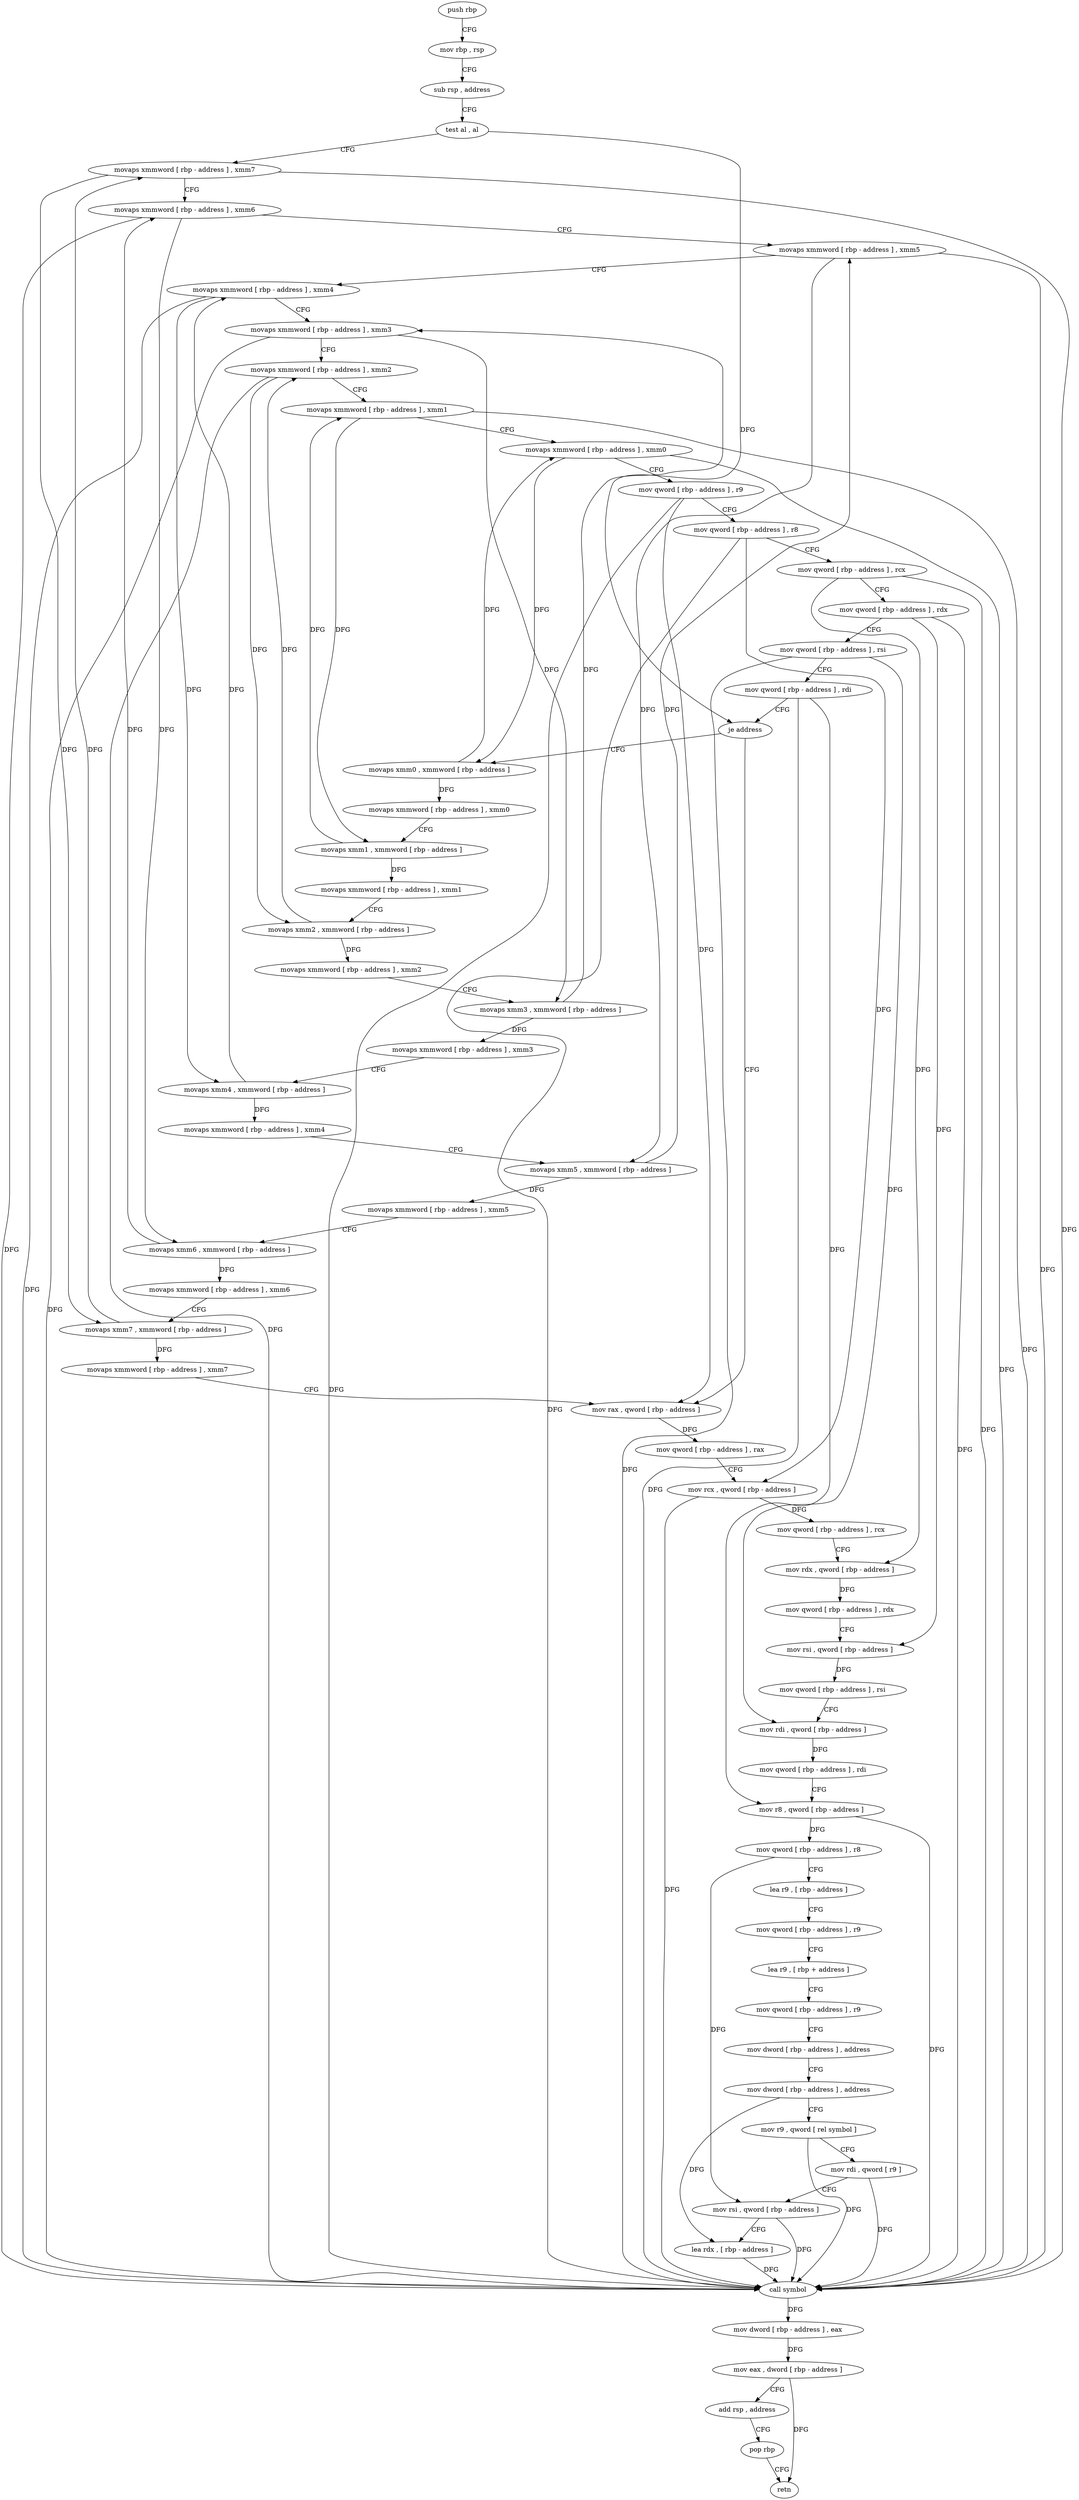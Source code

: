 digraph "func" {
"525216" [label = "push rbp" ]
"525217" [label = "mov rbp , rsp" ]
"525220" [label = "sub rsp , address" ]
"525227" [label = "test al , al" ]
"525229" [label = "movaps xmmword [ rbp - address ] , xmm7" ]
"525236" [label = "movaps xmmword [ rbp - address ] , xmm6" ]
"525243" [label = "movaps xmmword [ rbp - address ] , xmm5" ]
"525250" [label = "movaps xmmword [ rbp - address ] , xmm4" ]
"525257" [label = "movaps xmmword [ rbp - address ] , xmm3" ]
"525264" [label = "movaps xmmword [ rbp - address ] , xmm2" ]
"525271" [label = "movaps xmmword [ rbp - address ] , xmm1" ]
"525278" [label = "movaps xmmword [ rbp - address ] , xmm0" ]
"525285" [label = "mov qword [ rbp - address ] , r9" ]
"525292" [label = "mov qword [ rbp - address ] , r8" ]
"525299" [label = "mov qword [ rbp - address ] , rcx" ]
"525306" [label = "mov qword [ rbp - address ] , rdx" ]
"525313" [label = "mov qword [ rbp - address ] , rsi" ]
"525320" [label = "mov qword [ rbp - address ] , rdi" ]
"525327" [label = "je address" ]
"525430" [label = "mov rax , qword [ rbp - address ]" ]
"525333" [label = "movaps xmm0 , xmmword [ rbp - address ]" ]
"525437" [label = "mov qword [ rbp - address ] , rax" ]
"525444" [label = "mov rcx , qword [ rbp - address ]" ]
"525451" [label = "mov qword [ rbp - address ] , rcx" ]
"525458" [label = "mov rdx , qword [ rbp - address ]" ]
"525465" [label = "mov qword [ rbp - address ] , rdx" ]
"525472" [label = "mov rsi , qword [ rbp - address ]" ]
"525479" [label = "mov qword [ rbp - address ] , rsi" ]
"525486" [label = "mov rdi , qword [ rbp - address ]" ]
"525493" [label = "mov qword [ rbp - address ] , rdi" ]
"525500" [label = "mov r8 , qword [ rbp - address ]" ]
"525507" [label = "mov qword [ rbp - address ] , r8" ]
"525511" [label = "lea r9 , [ rbp - address ]" ]
"525518" [label = "mov qword [ rbp - address ] , r9" ]
"525522" [label = "lea r9 , [ rbp + address ]" ]
"525526" [label = "mov qword [ rbp - address ] , r9" ]
"525530" [label = "mov dword [ rbp - address ] , address" ]
"525537" [label = "mov dword [ rbp - address ] , address" ]
"525544" [label = "mov r9 , qword [ rel symbol ]" ]
"525551" [label = "mov rdi , qword [ r9 ]" ]
"525554" [label = "mov rsi , qword [ rbp - address ]" ]
"525558" [label = "lea rdx , [ rbp - address ]" ]
"525562" [label = "call symbol" ]
"525567" [label = "mov dword [ rbp - address ] , eax" ]
"525570" [label = "mov eax , dword [ rbp - address ]" ]
"525573" [label = "add rsp , address" ]
"525580" [label = "pop rbp" ]
"525581" [label = "retn" ]
"525340" [label = "movaps xmmword [ rbp - address ] , xmm0" ]
"525347" [label = "movaps xmm1 , xmmword [ rbp - address ]" ]
"525354" [label = "movaps xmmword [ rbp - address ] , xmm1" ]
"525361" [label = "movaps xmm2 , xmmword [ rbp - address ]" ]
"525368" [label = "movaps xmmword [ rbp - address ] , xmm2" ]
"525375" [label = "movaps xmm3 , xmmword [ rbp - address ]" ]
"525382" [label = "movaps xmmword [ rbp - address ] , xmm3" ]
"525386" [label = "movaps xmm4 , xmmword [ rbp - address ]" ]
"525393" [label = "movaps xmmword [ rbp - address ] , xmm4" ]
"525397" [label = "movaps xmm5 , xmmword [ rbp - address ]" ]
"525404" [label = "movaps xmmword [ rbp - address ] , xmm5" ]
"525408" [label = "movaps xmm6 , xmmword [ rbp - address ]" ]
"525415" [label = "movaps xmmword [ rbp - address ] , xmm6" ]
"525419" [label = "movaps xmm7 , xmmword [ rbp - address ]" ]
"525426" [label = "movaps xmmword [ rbp - address ] , xmm7" ]
"525216" -> "525217" [ label = "CFG" ]
"525217" -> "525220" [ label = "CFG" ]
"525220" -> "525227" [ label = "CFG" ]
"525227" -> "525229" [ label = "CFG" ]
"525227" -> "525327" [ label = "DFG" ]
"525229" -> "525236" [ label = "CFG" ]
"525229" -> "525562" [ label = "DFG" ]
"525229" -> "525419" [ label = "DFG" ]
"525236" -> "525243" [ label = "CFG" ]
"525236" -> "525562" [ label = "DFG" ]
"525236" -> "525408" [ label = "DFG" ]
"525243" -> "525250" [ label = "CFG" ]
"525243" -> "525562" [ label = "DFG" ]
"525243" -> "525397" [ label = "DFG" ]
"525250" -> "525257" [ label = "CFG" ]
"525250" -> "525562" [ label = "DFG" ]
"525250" -> "525386" [ label = "DFG" ]
"525257" -> "525264" [ label = "CFG" ]
"525257" -> "525562" [ label = "DFG" ]
"525257" -> "525375" [ label = "DFG" ]
"525264" -> "525271" [ label = "CFG" ]
"525264" -> "525562" [ label = "DFG" ]
"525264" -> "525361" [ label = "DFG" ]
"525271" -> "525278" [ label = "CFG" ]
"525271" -> "525562" [ label = "DFG" ]
"525271" -> "525347" [ label = "DFG" ]
"525278" -> "525285" [ label = "CFG" ]
"525278" -> "525562" [ label = "DFG" ]
"525278" -> "525333" [ label = "DFG" ]
"525285" -> "525292" [ label = "CFG" ]
"525285" -> "525430" [ label = "DFG" ]
"525285" -> "525562" [ label = "DFG" ]
"525292" -> "525299" [ label = "CFG" ]
"525292" -> "525444" [ label = "DFG" ]
"525292" -> "525562" [ label = "DFG" ]
"525299" -> "525306" [ label = "CFG" ]
"525299" -> "525458" [ label = "DFG" ]
"525299" -> "525562" [ label = "DFG" ]
"525306" -> "525313" [ label = "CFG" ]
"525306" -> "525472" [ label = "DFG" ]
"525306" -> "525562" [ label = "DFG" ]
"525313" -> "525320" [ label = "CFG" ]
"525313" -> "525486" [ label = "DFG" ]
"525313" -> "525562" [ label = "DFG" ]
"525320" -> "525327" [ label = "CFG" ]
"525320" -> "525500" [ label = "DFG" ]
"525320" -> "525562" [ label = "DFG" ]
"525327" -> "525430" [ label = "CFG" ]
"525327" -> "525333" [ label = "CFG" ]
"525430" -> "525437" [ label = "DFG" ]
"525333" -> "525340" [ label = "DFG" ]
"525333" -> "525278" [ label = "DFG" ]
"525437" -> "525444" [ label = "CFG" ]
"525444" -> "525451" [ label = "DFG" ]
"525444" -> "525562" [ label = "DFG" ]
"525451" -> "525458" [ label = "CFG" ]
"525458" -> "525465" [ label = "DFG" ]
"525465" -> "525472" [ label = "CFG" ]
"525472" -> "525479" [ label = "DFG" ]
"525479" -> "525486" [ label = "CFG" ]
"525486" -> "525493" [ label = "DFG" ]
"525493" -> "525500" [ label = "CFG" ]
"525500" -> "525507" [ label = "DFG" ]
"525500" -> "525562" [ label = "DFG" ]
"525507" -> "525511" [ label = "CFG" ]
"525507" -> "525554" [ label = "DFG" ]
"525511" -> "525518" [ label = "CFG" ]
"525518" -> "525522" [ label = "CFG" ]
"525522" -> "525526" [ label = "CFG" ]
"525526" -> "525530" [ label = "CFG" ]
"525530" -> "525537" [ label = "CFG" ]
"525537" -> "525544" [ label = "CFG" ]
"525537" -> "525558" [ label = "DFG" ]
"525544" -> "525551" [ label = "CFG" ]
"525544" -> "525562" [ label = "DFG" ]
"525551" -> "525554" [ label = "CFG" ]
"525551" -> "525562" [ label = "DFG" ]
"525554" -> "525558" [ label = "CFG" ]
"525554" -> "525562" [ label = "DFG" ]
"525558" -> "525562" [ label = "DFG" ]
"525562" -> "525567" [ label = "DFG" ]
"525567" -> "525570" [ label = "DFG" ]
"525570" -> "525573" [ label = "CFG" ]
"525570" -> "525581" [ label = "DFG" ]
"525573" -> "525580" [ label = "CFG" ]
"525580" -> "525581" [ label = "CFG" ]
"525340" -> "525347" [ label = "CFG" ]
"525347" -> "525354" [ label = "DFG" ]
"525347" -> "525271" [ label = "DFG" ]
"525354" -> "525361" [ label = "CFG" ]
"525361" -> "525368" [ label = "DFG" ]
"525361" -> "525264" [ label = "DFG" ]
"525368" -> "525375" [ label = "CFG" ]
"525375" -> "525382" [ label = "DFG" ]
"525375" -> "525257" [ label = "DFG" ]
"525382" -> "525386" [ label = "CFG" ]
"525386" -> "525393" [ label = "DFG" ]
"525386" -> "525250" [ label = "DFG" ]
"525393" -> "525397" [ label = "CFG" ]
"525397" -> "525404" [ label = "DFG" ]
"525397" -> "525243" [ label = "DFG" ]
"525404" -> "525408" [ label = "CFG" ]
"525408" -> "525415" [ label = "DFG" ]
"525408" -> "525236" [ label = "DFG" ]
"525415" -> "525419" [ label = "CFG" ]
"525419" -> "525426" [ label = "DFG" ]
"525419" -> "525229" [ label = "DFG" ]
"525426" -> "525430" [ label = "CFG" ]
}
